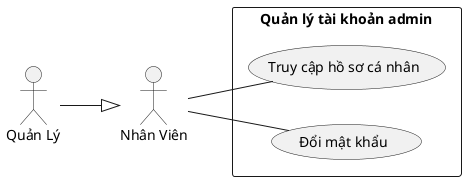 @startuml QuanLyTaiKhoanAdmin
left to right direction
actor nhanVien as "Nhân Viên"
actor quanLy as "Quản Lý"
quanLy --^ nhanVien
rectangle "Quản lý tài khoản admin"{
    usecase truyCapHoSoCaNhanAdmin as "Truy cập hồ sơ cá nhân"
    usecase doiMatKhau as "Đổi mật khẩu"
}
nhanVien -- truyCapHoSoCaNhanAdmin
nhanVien -- doiMatKhau